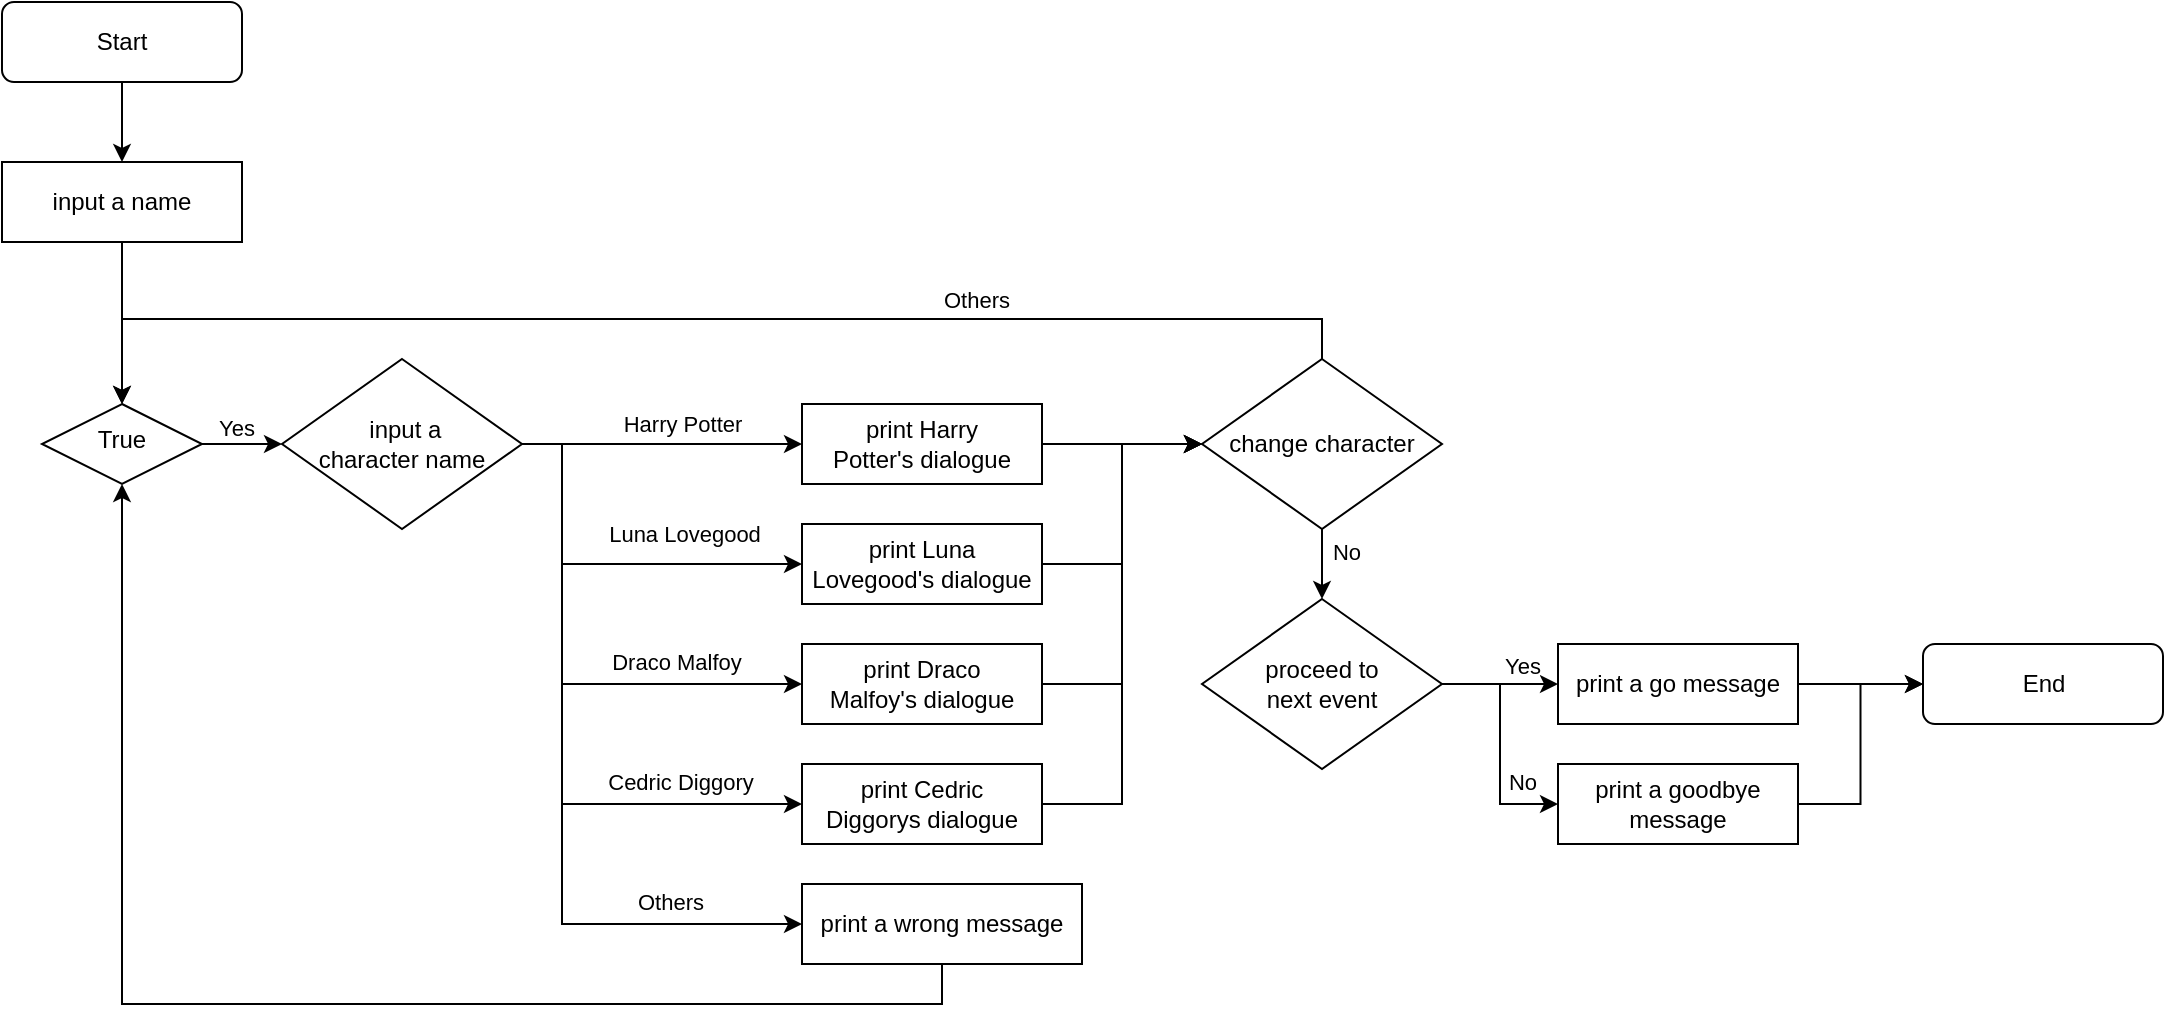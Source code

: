 <mxfile version="21.7.5" type="device">
  <diagram id="C5RBs43oDa-KdzZeNtuy" name="Page-1">
    <mxGraphModel dx="848" dy="547" grid="1" gridSize="10" guides="1" tooltips="1" connect="1" arrows="1" fold="1" page="1" pageScale="1" pageWidth="827" pageHeight="1169" math="0" shadow="0">
      <root>
        <mxCell id="WIyWlLk6GJQsqaUBKTNV-0" />
        <mxCell id="WIyWlLk6GJQsqaUBKTNV-1" parent="WIyWlLk6GJQsqaUBKTNV-0" />
        <mxCell id="DzdgHnIgWdYiZP5YPQw--4" style="edgeStyle=orthogonalEdgeStyle;rounded=0;orthogonalLoop=1;jettySize=auto;html=1;exitX=0.5;exitY=1;exitDx=0;exitDy=0;" edge="1" parent="WIyWlLk6GJQsqaUBKTNV-1" source="WIyWlLk6GJQsqaUBKTNV-3" target="DzdgHnIgWdYiZP5YPQw--2">
          <mxGeometry relative="1" as="geometry" />
        </mxCell>
        <mxCell id="WIyWlLk6GJQsqaUBKTNV-3" value="Start" style="rounded=1;whiteSpace=wrap;html=1;fontSize=12;glass=0;strokeWidth=1;shadow=0;" parent="WIyWlLk6GJQsqaUBKTNV-1" vertex="1">
          <mxGeometry x="40" y="39" width="120" height="40" as="geometry" />
        </mxCell>
        <mxCell id="DzdgHnIgWdYiZP5YPQw--7" style="edgeStyle=orthogonalEdgeStyle;rounded=0;orthogonalLoop=1;jettySize=auto;html=1;exitX=1;exitY=0.5;exitDx=0;exitDy=0;entryX=0;entryY=0.5;entryDx=0;entryDy=0;" edge="1" parent="WIyWlLk6GJQsqaUBKTNV-1" source="WIyWlLk6GJQsqaUBKTNV-10" target="DzdgHnIgWdYiZP5YPQw--6">
          <mxGeometry relative="1" as="geometry" />
        </mxCell>
        <mxCell id="DzdgHnIgWdYiZP5YPQw--25" value="Yes" style="edgeLabel;html=1;align=center;verticalAlign=middle;resizable=0;points=[];" vertex="1" connectable="0" parent="DzdgHnIgWdYiZP5YPQw--7">
          <mxGeometry x="-0.333" y="-1" relative="1" as="geometry">
            <mxPoint x="3" y="-9" as="offset" />
          </mxGeometry>
        </mxCell>
        <mxCell id="WIyWlLk6GJQsqaUBKTNV-10" value="True" style="rhombus;whiteSpace=wrap;html=1;shadow=0;fontFamily=Helvetica;fontSize=12;align=center;strokeWidth=1;spacing=6;spacingTop=-4;" parent="WIyWlLk6GJQsqaUBKTNV-1" vertex="1">
          <mxGeometry x="60" y="240" width="80" height="40" as="geometry" />
        </mxCell>
        <mxCell id="WIyWlLk6GJQsqaUBKTNV-11" value="End" style="rounded=1;whiteSpace=wrap;html=1;fontSize=12;glass=0;strokeWidth=1;shadow=0;" parent="WIyWlLk6GJQsqaUBKTNV-1" vertex="1">
          <mxGeometry x="1000.5" y="360" width="120" height="40" as="geometry" />
        </mxCell>
        <mxCell id="DzdgHnIgWdYiZP5YPQw--5" style="edgeStyle=orthogonalEdgeStyle;rounded=0;orthogonalLoop=1;jettySize=auto;html=1;exitX=0.5;exitY=1;exitDx=0;exitDy=0;entryX=0.5;entryY=0;entryDx=0;entryDy=0;" edge="1" parent="WIyWlLk6GJQsqaUBKTNV-1" source="DzdgHnIgWdYiZP5YPQw--2" target="WIyWlLk6GJQsqaUBKTNV-10">
          <mxGeometry relative="1" as="geometry" />
        </mxCell>
        <mxCell id="DzdgHnIgWdYiZP5YPQw--2" value="input a name" style="rounded=0;whiteSpace=wrap;html=1;" vertex="1" parent="WIyWlLk6GJQsqaUBKTNV-1">
          <mxGeometry x="40" y="119" width="120" height="40" as="geometry" />
        </mxCell>
        <mxCell id="DzdgHnIgWdYiZP5YPQw--10" style="edgeStyle=orthogonalEdgeStyle;rounded=0;orthogonalLoop=1;jettySize=auto;html=1;exitX=1;exitY=0.5;exitDx=0;exitDy=0;" edge="1" parent="WIyWlLk6GJQsqaUBKTNV-1" source="DzdgHnIgWdYiZP5YPQw--6" target="DzdgHnIgWdYiZP5YPQw--9">
          <mxGeometry relative="1" as="geometry" />
        </mxCell>
        <mxCell id="DzdgHnIgWdYiZP5YPQw--11" value="Harry Potter" style="edgeLabel;html=1;align=center;verticalAlign=middle;resizable=0;points=[];" vertex="1" connectable="0" parent="DzdgHnIgWdYiZP5YPQw--10">
          <mxGeometry x="-0.292" y="4" relative="1" as="geometry">
            <mxPoint x="30" y="-6" as="offset" />
          </mxGeometry>
        </mxCell>
        <mxCell id="DzdgHnIgWdYiZP5YPQw--16" style="edgeStyle=orthogonalEdgeStyle;rounded=0;orthogonalLoop=1;jettySize=auto;html=1;exitX=1;exitY=0.5;exitDx=0;exitDy=0;entryX=0;entryY=0.5;entryDx=0;entryDy=0;" edge="1" parent="WIyWlLk6GJQsqaUBKTNV-1" source="DzdgHnIgWdYiZP5YPQw--6" target="DzdgHnIgWdYiZP5YPQw--15">
          <mxGeometry relative="1" as="geometry">
            <Array as="points">
              <mxPoint x="320" y="380" />
            </Array>
          </mxGeometry>
        </mxCell>
        <mxCell id="DzdgHnIgWdYiZP5YPQw--17" value="Draco Malfoy" style="edgeLabel;html=1;align=center;verticalAlign=middle;resizable=0;points=[];" vertex="1" connectable="0" parent="DzdgHnIgWdYiZP5YPQw--16">
          <mxGeometry x="0.337" y="1" relative="1" as="geometry">
            <mxPoint x="23" y="-10" as="offset" />
          </mxGeometry>
        </mxCell>
        <mxCell id="DzdgHnIgWdYiZP5YPQw--19" style="edgeStyle=orthogonalEdgeStyle;rounded=0;orthogonalLoop=1;jettySize=auto;html=1;exitX=1;exitY=0.5;exitDx=0;exitDy=0;entryX=0;entryY=0.5;entryDx=0;entryDy=0;" edge="1" parent="WIyWlLk6GJQsqaUBKTNV-1" source="DzdgHnIgWdYiZP5YPQw--6" target="DzdgHnIgWdYiZP5YPQw--18">
          <mxGeometry relative="1" as="geometry">
            <Array as="points">
              <mxPoint x="320" y="440" />
            </Array>
          </mxGeometry>
        </mxCell>
        <mxCell id="DzdgHnIgWdYiZP5YPQw--20" value="Cedric Diggory" style="edgeLabel;html=1;align=center;verticalAlign=middle;resizable=0;points=[];" vertex="1" connectable="0" parent="DzdgHnIgWdYiZP5YPQw--19">
          <mxGeometry x="0.49" y="4" relative="1" as="geometry">
            <mxPoint x="20" y="-7" as="offset" />
          </mxGeometry>
        </mxCell>
        <mxCell id="DzdgHnIgWdYiZP5YPQw--22" style="edgeStyle=orthogonalEdgeStyle;rounded=0;orthogonalLoop=1;jettySize=auto;html=1;exitX=1;exitY=0.5;exitDx=0;exitDy=0;entryX=0;entryY=0.5;entryDx=0;entryDy=0;" edge="1" parent="WIyWlLk6GJQsqaUBKTNV-1" source="DzdgHnIgWdYiZP5YPQw--6" target="DzdgHnIgWdYiZP5YPQw--21">
          <mxGeometry relative="1" as="geometry">
            <Array as="points">
              <mxPoint x="320" y="500" />
            </Array>
          </mxGeometry>
        </mxCell>
        <mxCell id="DzdgHnIgWdYiZP5YPQw--23" value="Others" style="edgeLabel;html=1;align=center;verticalAlign=middle;resizable=0;points=[];" vertex="1" connectable="0" parent="DzdgHnIgWdYiZP5YPQw--22">
          <mxGeometry x="0.653" y="3" relative="1" as="geometry">
            <mxPoint y="-8" as="offset" />
          </mxGeometry>
        </mxCell>
        <mxCell id="DzdgHnIgWdYiZP5YPQw--6" value="&amp;nbsp;input a &lt;br&gt;character name" style="rhombus;whiteSpace=wrap;html=1;" vertex="1" parent="WIyWlLk6GJQsqaUBKTNV-1">
          <mxGeometry x="180" y="217.5" width="120" height="85" as="geometry" />
        </mxCell>
        <mxCell id="DzdgHnIgWdYiZP5YPQw--27" style="edgeStyle=orthogonalEdgeStyle;rounded=0;orthogonalLoop=1;jettySize=auto;html=1;exitX=1;exitY=0.5;exitDx=0;exitDy=0;entryX=0;entryY=0.5;entryDx=0;entryDy=0;" edge="1" parent="WIyWlLk6GJQsqaUBKTNV-1" source="DzdgHnIgWdYiZP5YPQw--9" target="DzdgHnIgWdYiZP5YPQw--26">
          <mxGeometry relative="1" as="geometry" />
        </mxCell>
        <mxCell id="DzdgHnIgWdYiZP5YPQw--9" value="print Harry &lt;br&gt;Potter&#39;s dialogue" style="rounded=0;whiteSpace=wrap;html=1;" vertex="1" parent="WIyWlLk6GJQsqaUBKTNV-1">
          <mxGeometry x="440" y="240" width="120" height="40" as="geometry" />
        </mxCell>
        <mxCell id="DzdgHnIgWdYiZP5YPQw--12" style="edgeStyle=orthogonalEdgeStyle;rounded=0;orthogonalLoop=1;jettySize=auto;html=1;exitX=1;exitY=0.5;exitDx=0;exitDy=0;entryX=0;entryY=0.5;entryDx=0;entryDy=0;" edge="1" parent="WIyWlLk6GJQsqaUBKTNV-1" target="DzdgHnIgWdYiZP5YPQw--14" source="DzdgHnIgWdYiZP5YPQw--6">
          <mxGeometry relative="1" as="geometry">
            <mxPoint x="330" y="270" as="sourcePoint" />
            <Array as="points">
              <mxPoint x="320" y="320" />
            </Array>
          </mxGeometry>
        </mxCell>
        <mxCell id="DzdgHnIgWdYiZP5YPQw--13" value="Luna Lovegood" style="edgeLabel;html=1;align=center;verticalAlign=middle;resizable=0;points=[];" vertex="1" connectable="0" parent="DzdgHnIgWdYiZP5YPQw--12">
          <mxGeometry x="-0.292" y="4" relative="1" as="geometry">
            <mxPoint x="57" y="-6" as="offset" />
          </mxGeometry>
        </mxCell>
        <mxCell id="DzdgHnIgWdYiZP5YPQw--33" style="edgeStyle=orthogonalEdgeStyle;rounded=0;orthogonalLoop=1;jettySize=auto;html=1;exitX=1;exitY=0.5;exitDx=0;exitDy=0;entryX=0;entryY=0.5;entryDx=0;entryDy=0;" edge="1" parent="WIyWlLk6GJQsqaUBKTNV-1" source="DzdgHnIgWdYiZP5YPQw--14" target="DzdgHnIgWdYiZP5YPQw--26">
          <mxGeometry relative="1" as="geometry" />
        </mxCell>
        <mxCell id="DzdgHnIgWdYiZP5YPQw--14" value="print Luna &lt;br&gt;Lovegood&#39;s dialogue" style="rounded=0;whiteSpace=wrap;html=1;" vertex="1" parent="WIyWlLk6GJQsqaUBKTNV-1">
          <mxGeometry x="440" y="300" width="120" height="40" as="geometry" />
        </mxCell>
        <mxCell id="DzdgHnIgWdYiZP5YPQw--34" style="edgeStyle=orthogonalEdgeStyle;rounded=0;orthogonalLoop=1;jettySize=auto;html=1;exitX=1;exitY=0.5;exitDx=0;exitDy=0;entryX=0;entryY=0.5;entryDx=0;entryDy=0;" edge="1" parent="WIyWlLk6GJQsqaUBKTNV-1" source="DzdgHnIgWdYiZP5YPQw--15" target="DzdgHnIgWdYiZP5YPQw--26">
          <mxGeometry relative="1" as="geometry" />
        </mxCell>
        <mxCell id="DzdgHnIgWdYiZP5YPQw--15" value="print Draco &lt;br&gt;Malfoy&#39;s dialogue" style="rounded=0;whiteSpace=wrap;html=1;" vertex="1" parent="WIyWlLk6GJQsqaUBKTNV-1">
          <mxGeometry x="440" y="360" width="120" height="40" as="geometry" />
        </mxCell>
        <mxCell id="DzdgHnIgWdYiZP5YPQw--35" style="edgeStyle=orthogonalEdgeStyle;rounded=0;orthogonalLoop=1;jettySize=auto;html=1;exitX=1;exitY=0.5;exitDx=0;exitDy=0;" edge="1" parent="WIyWlLk6GJQsqaUBKTNV-1" source="DzdgHnIgWdYiZP5YPQw--18">
          <mxGeometry relative="1" as="geometry">
            <mxPoint x="640" y="260" as="targetPoint" />
            <Array as="points">
              <mxPoint x="600" y="440" />
              <mxPoint x="600" y="260" />
            </Array>
          </mxGeometry>
        </mxCell>
        <mxCell id="DzdgHnIgWdYiZP5YPQw--18" value="print Cedric &lt;br&gt;Diggorys dialogue" style="rounded=0;whiteSpace=wrap;html=1;" vertex="1" parent="WIyWlLk6GJQsqaUBKTNV-1">
          <mxGeometry x="440" y="420" width="120" height="40" as="geometry" />
        </mxCell>
        <mxCell id="DzdgHnIgWdYiZP5YPQw--24" style="edgeStyle=orthogonalEdgeStyle;rounded=0;orthogonalLoop=1;jettySize=auto;html=1;exitX=0.5;exitY=1;exitDx=0;exitDy=0;entryX=0.5;entryY=1;entryDx=0;entryDy=0;" edge="1" parent="WIyWlLk6GJQsqaUBKTNV-1" source="DzdgHnIgWdYiZP5YPQw--21" target="WIyWlLk6GJQsqaUBKTNV-10">
          <mxGeometry relative="1" as="geometry" />
        </mxCell>
        <mxCell id="DzdgHnIgWdYiZP5YPQw--21" value="print a wrong message" style="rounded=0;whiteSpace=wrap;html=1;" vertex="1" parent="WIyWlLk6GJQsqaUBKTNV-1">
          <mxGeometry x="440" y="480" width="140" height="40" as="geometry" />
        </mxCell>
        <mxCell id="DzdgHnIgWdYiZP5YPQw--28" style="edgeStyle=orthogonalEdgeStyle;rounded=0;orthogonalLoop=1;jettySize=auto;html=1;exitX=0.5;exitY=0;exitDx=0;exitDy=0;entryX=0.5;entryY=0;entryDx=0;entryDy=0;" edge="1" parent="WIyWlLk6GJQsqaUBKTNV-1" source="DzdgHnIgWdYiZP5YPQw--26" target="WIyWlLk6GJQsqaUBKTNV-10">
          <mxGeometry relative="1" as="geometry">
            <mxPoint x="100" y="240" as="targetPoint" />
          </mxGeometry>
        </mxCell>
        <mxCell id="DzdgHnIgWdYiZP5YPQw--29" value="Others" style="edgeLabel;html=1;align=center;verticalAlign=middle;resizable=0;points=[];" vertex="1" connectable="0" parent="DzdgHnIgWdYiZP5YPQw--28">
          <mxGeometry x="-0.159" relative="1" as="geometry">
            <mxPoint x="85" y="-10" as="offset" />
          </mxGeometry>
        </mxCell>
        <mxCell id="DzdgHnIgWdYiZP5YPQw--31" style="edgeStyle=orthogonalEdgeStyle;rounded=0;orthogonalLoop=1;jettySize=auto;html=1;exitX=0.5;exitY=1;exitDx=0;exitDy=0;entryX=0.5;entryY=0;entryDx=0;entryDy=0;" edge="1" parent="WIyWlLk6GJQsqaUBKTNV-1" source="DzdgHnIgWdYiZP5YPQw--26" target="DzdgHnIgWdYiZP5YPQw--30">
          <mxGeometry relative="1" as="geometry" />
        </mxCell>
        <mxCell id="DzdgHnIgWdYiZP5YPQw--32" value="No" style="edgeLabel;html=1;align=center;verticalAlign=middle;resizable=0;points=[];" vertex="1" connectable="0" parent="DzdgHnIgWdYiZP5YPQw--31">
          <mxGeometry x="-0.33" y="-1" relative="1" as="geometry">
            <mxPoint x="13" as="offset" />
          </mxGeometry>
        </mxCell>
        <mxCell id="DzdgHnIgWdYiZP5YPQw--26" value="change character" style="rhombus;whiteSpace=wrap;html=1;" vertex="1" parent="WIyWlLk6GJQsqaUBKTNV-1">
          <mxGeometry x="640" y="217.5" width="120" height="85" as="geometry" />
        </mxCell>
        <mxCell id="DzdgHnIgWdYiZP5YPQw--40" style="edgeStyle=orthogonalEdgeStyle;rounded=0;orthogonalLoop=1;jettySize=auto;html=1;exitX=1;exitY=0.5;exitDx=0;exitDy=0;" edge="1" parent="WIyWlLk6GJQsqaUBKTNV-1" source="DzdgHnIgWdYiZP5YPQw--30" target="DzdgHnIgWdYiZP5YPQw--38">
          <mxGeometry relative="1" as="geometry" />
        </mxCell>
        <mxCell id="DzdgHnIgWdYiZP5YPQw--41" style="edgeStyle=orthogonalEdgeStyle;rounded=0;orthogonalLoop=1;jettySize=auto;html=1;exitX=1;exitY=0.5;exitDx=0;exitDy=0;entryX=0;entryY=0.5;entryDx=0;entryDy=0;" edge="1" parent="WIyWlLk6GJQsqaUBKTNV-1" source="DzdgHnIgWdYiZP5YPQw--30" target="DzdgHnIgWdYiZP5YPQw--39">
          <mxGeometry relative="1" as="geometry" />
        </mxCell>
        <mxCell id="DzdgHnIgWdYiZP5YPQw--42" value="Yes" style="edgeLabel;html=1;align=center;verticalAlign=middle;resizable=0;points=[];" vertex="1" connectable="0" parent="DzdgHnIgWdYiZP5YPQw--41">
          <mxGeometry x="-0.733" y="1" relative="1" as="geometry">
            <mxPoint x="24" y="-8" as="offset" />
          </mxGeometry>
        </mxCell>
        <mxCell id="DzdgHnIgWdYiZP5YPQw--43" value="No" style="edgeLabel;html=1;align=center;verticalAlign=middle;resizable=0;points=[];" vertex="1" connectable="0" parent="DzdgHnIgWdYiZP5YPQw--41">
          <mxGeometry x="0.048" y="-2" relative="1" as="geometry">
            <mxPoint x="13" y="16" as="offset" />
          </mxGeometry>
        </mxCell>
        <mxCell id="DzdgHnIgWdYiZP5YPQw--30" value="proceed to &lt;br&gt;next event" style="rhombus;whiteSpace=wrap;html=1;" vertex="1" parent="WIyWlLk6GJQsqaUBKTNV-1">
          <mxGeometry x="640" y="337.5" width="120" height="85" as="geometry" />
        </mxCell>
        <mxCell id="DzdgHnIgWdYiZP5YPQw--44" style="edgeStyle=orthogonalEdgeStyle;rounded=0;orthogonalLoop=1;jettySize=auto;html=1;exitX=1;exitY=0.5;exitDx=0;exitDy=0;" edge="1" parent="WIyWlLk6GJQsqaUBKTNV-1" source="DzdgHnIgWdYiZP5YPQw--38" target="WIyWlLk6GJQsqaUBKTNV-11">
          <mxGeometry relative="1" as="geometry" />
        </mxCell>
        <mxCell id="DzdgHnIgWdYiZP5YPQw--38" value="print a go message" style="rounded=0;whiteSpace=wrap;html=1;" vertex="1" parent="WIyWlLk6GJQsqaUBKTNV-1">
          <mxGeometry x="818" y="360" width="120" height="40" as="geometry" />
        </mxCell>
        <mxCell id="DzdgHnIgWdYiZP5YPQw--45" style="edgeStyle=orthogonalEdgeStyle;rounded=0;orthogonalLoop=1;jettySize=auto;html=1;exitX=1;exitY=0.5;exitDx=0;exitDy=0;entryX=0;entryY=0.5;entryDx=0;entryDy=0;" edge="1" parent="WIyWlLk6GJQsqaUBKTNV-1" source="DzdgHnIgWdYiZP5YPQw--39" target="WIyWlLk6GJQsqaUBKTNV-11">
          <mxGeometry relative="1" as="geometry" />
        </mxCell>
        <mxCell id="DzdgHnIgWdYiZP5YPQw--39" value="print a goodbye message" style="rounded=0;whiteSpace=wrap;html=1;" vertex="1" parent="WIyWlLk6GJQsqaUBKTNV-1">
          <mxGeometry x="818" y="420" width="120" height="40" as="geometry" />
        </mxCell>
      </root>
    </mxGraphModel>
  </diagram>
</mxfile>
